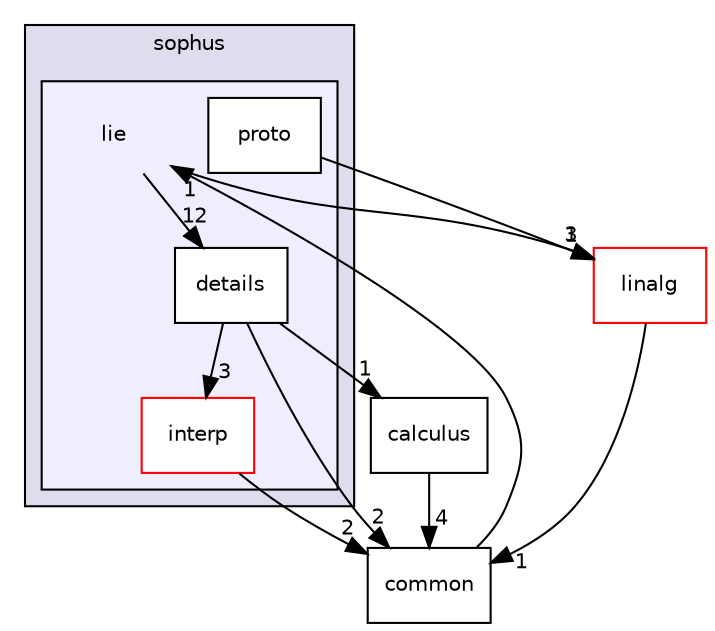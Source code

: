 digraph "/home/runner/work/Sophus/Sophus/cpp/sophus/lie" {
  compound=true
  node [ fontsize="10", fontname="Helvetica"];
  edge [ labelfontsize="10", labelfontname="Helvetica"];
  subgraph clusterdir_955fab3374a7652c82f8c2b63089d242 {
    graph [ bgcolor="#ddddee", pencolor="black", label="sophus" fontname="Helvetica", fontsize="10", URL="dir_955fab3374a7652c82f8c2b63089d242.html"]
  subgraph clusterdir_e4d7764f299ff37161f14b275a37fe93 {
    graph [ bgcolor="#eeeeff", pencolor="black", label="" URL="dir_e4d7764f299ff37161f14b275a37fe93.html"];
    dir_e4d7764f299ff37161f14b275a37fe93 [shape=plaintext label="lie"];
    dir_4feb07b72c9e1e84258e3b87311b658b [shape=box label="details" color="black" fillcolor="white" style="filled" URL="dir_4feb07b72c9e1e84258e3b87311b658b.html"];
    dir_76e3ff7290a95df4570c2843dee77480 [shape=box label="interp" color="red" fillcolor="white" style="filled" URL="dir_76e3ff7290a95df4570c2843dee77480.html"];
    dir_a02b2cb24bea1883233fe591b43e1ca7 [shape=box label="proto" color="black" fillcolor="white" style="filled" URL="dir_a02b2cb24bea1883233fe591b43e1ca7.html"];
  }
  }
  dir_a7082e164d91aec3b9943421365f2e0b [shape=box label="common" URL="dir_a7082e164d91aec3b9943421365f2e0b.html"];
  dir_1d93d1ed5108c4d2071899c26be7717c [shape=box label="calculus" URL="dir_1d93d1ed5108c4d2071899c26be7717c.html"];
  dir_246b32a499e23272b6f273a9e5862f57 [shape=box label="linalg" fillcolor="white" style="filled" color="red" URL="dir_246b32a499e23272b6f273a9e5862f57.html"];
  dir_a7082e164d91aec3b9943421365f2e0b->dir_e4d7764f299ff37161f14b275a37fe93 [headlabel="1", labeldistance=1.5 headhref="dir_000004_000009.html"];
  dir_76e3ff7290a95df4570c2843dee77480->dir_a7082e164d91aec3b9943421365f2e0b [headlabel="2", labeldistance=1.5 headhref="dir_000010_000004.html"];
  dir_4feb07b72c9e1e84258e3b87311b658b->dir_a7082e164d91aec3b9943421365f2e0b [headlabel="2", labeldistance=1.5 headhref="dir_000017_000004.html"];
  dir_4feb07b72c9e1e84258e3b87311b658b->dir_76e3ff7290a95df4570c2843dee77480 [headlabel="3", labeldistance=1.5 headhref="dir_000017_000010.html"];
  dir_4feb07b72c9e1e84258e3b87311b658b->dir_1d93d1ed5108c4d2071899c26be7717c [headlabel="1", labeldistance=1.5 headhref="dir_000017_000002.html"];
  dir_e4d7764f299ff37161f14b275a37fe93->dir_4feb07b72c9e1e84258e3b87311b658b [headlabel="12", labeldistance=1.5 headhref="dir_000009_000017.html"];
  dir_e4d7764f299ff37161f14b275a37fe93->dir_246b32a499e23272b6f273a9e5862f57 [headlabel="3", labeldistance=1.5 headhref="dir_000009_000012.html"];
  dir_1d93d1ed5108c4d2071899c26be7717c->dir_a7082e164d91aec3b9943421365f2e0b [headlabel="4", labeldistance=1.5 headhref="dir_000002_000004.html"];
  dir_a02b2cb24bea1883233fe591b43e1ca7->dir_246b32a499e23272b6f273a9e5862f57 [headlabel="1", labeldistance=1.5 headhref="dir_000011_000012.html"];
  dir_246b32a499e23272b6f273a9e5862f57->dir_a7082e164d91aec3b9943421365f2e0b [headlabel="1", labeldistance=1.5 headhref="dir_000012_000004.html"];
}

